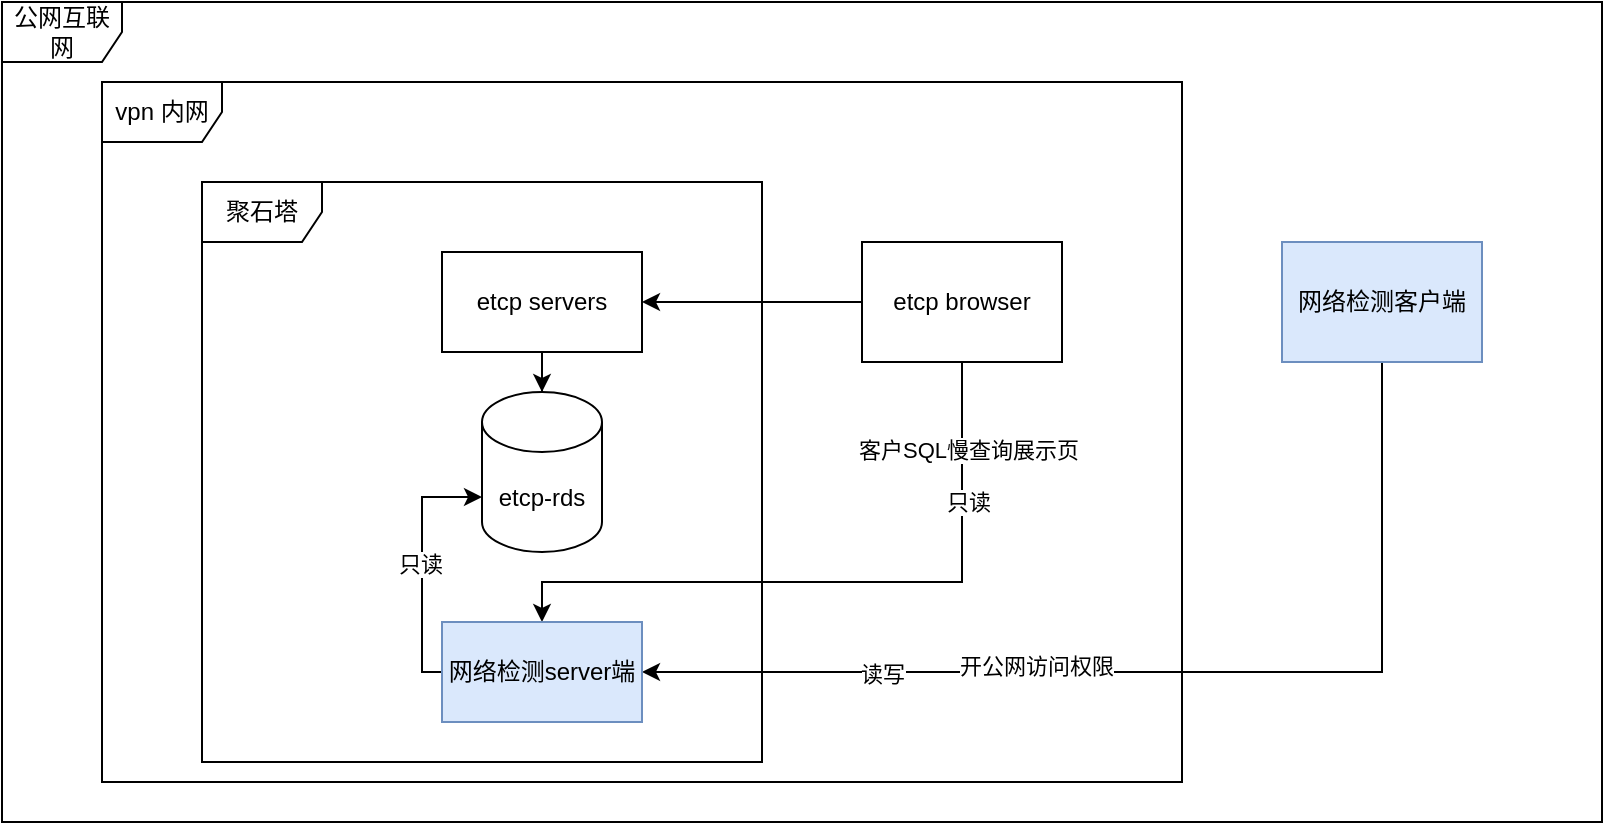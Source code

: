 <mxfile version="14.8.1" type="github">
  <diagram id="EyV2LPgXOLyQaalweFgL" name="第 1 页">
    <mxGraphModel dx="1422" dy="828" grid="1" gridSize="10" guides="1" tooltips="1" connect="1" arrows="1" fold="1" page="1" pageScale="1" pageWidth="827" pageHeight="1169" math="0" shadow="0">
      <root>
        <mxCell id="0" />
        <mxCell id="1" parent="0" />
        <mxCell id="nwsM43AYGJIqE1xGB35u-9" value="公网互联网" style="shape=umlFrame;whiteSpace=wrap;html=1;" vertex="1" parent="1">
          <mxGeometry x="10" y="20" width="800" height="410" as="geometry" />
        </mxCell>
        <mxCell id="nwsM43AYGJIqE1xGB35u-6" value="聚石塔" style="shape=umlFrame;whiteSpace=wrap;html=1;" vertex="1" parent="1">
          <mxGeometry x="110" y="110" width="280" height="290" as="geometry" />
        </mxCell>
        <mxCell id="nwsM43AYGJIqE1xGB35u-7" value="vpn 内网" style="shape=umlFrame;whiteSpace=wrap;html=1;" vertex="1" parent="1">
          <mxGeometry x="60" y="60" width="540" height="350" as="geometry" />
        </mxCell>
        <mxCell id="nwsM43AYGJIqE1xGB35u-10" style="edgeStyle=orthogonalEdgeStyle;rounded=0;orthogonalLoop=1;jettySize=auto;html=1;" edge="1" parent="1" source="nwsM43AYGJIqE1xGB35u-2" target="nwsM43AYGJIqE1xGB35u-3">
          <mxGeometry relative="1" as="geometry" />
        </mxCell>
        <mxCell id="nwsM43AYGJIqE1xGB35u-2" value="etcp servers" style="rounded=0;whiteSpace=wrap;html=1;" vertex="1" parent="1">
          <mxGeometry x="230" y="145" width="100" height="50" as="geometry" />
        </mxCell>
        <mxCell id="nwsM43AYGJIqE1xGB35u-3" value="etcp-rds" style="shape=cylinder3;whiteSpace=wrap;html=1;boundedLbl=1;backgroundOutline=1;size=15;" vertex="1" parent="1">
          <mxGeometry x="250" y="215" width="60" height="80" as="geometry" />
        </mxCell>
        <mxCell id="nwsM43AYGJIqE1xGB35u-11" style="edgeStyle=orthogonalEdgeStyle;rounded=0;orthogonalLoop=1;jettySize=auto;html=1;entryX=1;entryY=0.5;entryDx=0;entryDy=0;" edge="1" parent="1" source="nwsM43AYGJIqE1xGB35u-4" target="nwsM43AYGJIqE1xGB35u-2">
          <mxGeometry relative="1" as="geometry" />
        </mxCell>
        <mxCell id="nwsM43AYGJIqE1xGB35u-17" style="edgeStyle=orthogonalEdgeStyle;rounded=0;orthogonalLoop=1;jettySize=auto;html=1;entryX=0.5;entryY=0;entryDx=0;entryDy=0;" edge="1" parent="1" source="nwsM43AYGJIqE1xGB35u-4" target="nwsM43AYGJIqE1xGB35u-12">
          <mxGeometry relative="1" as="geometry">
            <Array as="points">
              <mxPoint x="490" y="310" />
              <mxPoint x="280" y="310" />
            </Array>
          </mxGeometry>
        </mxCell>
        <mxCell id="nwsM43AYGJIqE1xGB35u-18" value="客户SQL慢查询展示页" style="edgeLabel;html=1;align=center;verticalAlign=middle;resizable=0;points=[];" vertex="1" connectable="0" parent="nwsM43AYGJIqE1xGB35u-17">
          <mxGeometry x="-0.741" y="2" relative="1" as="geometry">
            <mxPoint x="1" as="offset" />
          </mxGeometry>
        </mxCell>
        <mxCell id="nwsM43AYGJIqE1xGB35u-23" value="只读" style="edgeLabel;html=1;align=center;verticalAlign=middle;resizable=0;points=[];" vertex="1" connectable="0" parent="nwsM43AYGJIqE1xGB35u-17">
          <mxGeometry x="-0.588" y="3" relative="1" as="geometry">
            <mxPoint as="offset" />
          </mxGeometry>
        </mxCell>
        <mxCell id="nwsM43AYGJIqE1xGB35u-4" value="etcp browser" style="rounded=0;whiteSpace=wrap;html=1;" vertex="1" parent="1">
          <mxGeometry x="440" y="140" width="100" height="60" as="geometry" />
        </mxCell>
        <mxCell id="nwsM43AYGJIqE1xGB35u-15" style="edgeStyle=orthogonalEdgeStyle;rounded=0;orthogonalLoop=1;jettySize=auto;html=1;entryX=1;entryY=0.5;entryDx=0;entryDy=0;" edge="1" parent="1" source="nwsM43AYGJIqE1xGB35u-8" target="nwsM43AYGJIqE1xGB35u-12">
          <mxGeometry relative="1" as="geometry">
            <Array as="points">
              <mxPoint x="700" y="355" />
            </Array>
          </mxGeometry>
        </mxCell>
        <mxCell id="nwsM43AYGJIqE1xGB35u-16" value="开公网访问权限" style="edgeLabel;html=1;align=center;verticalAlign=middle;resizable=0;points=[];" vertex="1" connectable="0" parent="nwsM43AYGJIqE1xGB35u-15">
          <mxGeometry x="0.249" y="-3" relative="1" as="geometry">
            <mxPoint as="offset" />
          </mxGeometry>
        </mxCell>
        <mxCell id="nwsM43AYGJIqE1xGB35u-22" value="读写" style="edgeLabel;html=1;align=center;verticalAlign=middle;resizable=0;points=[];" vertex="1" connectable="0" parent="nwsM43AYGJIqE1xGB35u-15">
          <mxGeometry x="0.543" y="1" relative="1" as="geometry">
            <mxPoint as="offset" />
          </mxGeometry>
        </mxCell>
        <mxCell id="nwsM43AYGJIqE1xGB35u-8" value="网络检测客户端" style="rounded=0;whiteSpace=wrap;html=1;fillColor=#dae8fc;strokeColor=#6c8ebf;" vertex="1" parent="1">
          <mxGeometry x="650" y="140" width="100" height="60" as="geometry" />
        </mxCell>
        <mxCell id="nwsM43AYGJIqE1xGB35u-19" style="edgeStyle=orthogonalEdgeStyle;rounded=0;orthogonalLoop=1;jettySize=auto;html=1;entryX=0;entryY=0;entryDx=0;entryDy=52.5;entryPerimeter=0;" edge="1" parent="1" source="nwsM43AYGJIqE1xGB35u-12" target="nwsM43AYGJIqE1xGB35u-3">
          <mxGeometry relative="1" as="geometry">
            <Array as="points">
              <mxPoint x="220" y="355" />
              <mxPoint x="220" y="268" />
            </Array>
          </mxGeometry>
        </mxCell>
        <mxCell id="nwsM43AYGJIqE1xGB35u-21" value="只读" style="edgeLabel;html=1;align=center;verticalAlign=middle;resizable=0;points=[];" vertex="1" connectable="0" parent="nwsM43AYGJIqE1xGB35u-19">
          <mxGeometry x="0.004" y="1" relative="1" as="geometry">
            <mxPoint as="offset" />
          </mxGeometry>
        </mxCell>
        <mxCell id="nwsM43AYGJIqE1xGB35u-12" value="网络检测server端" style="rounded=0;whiteSpace=wrap;html=1;fillColor=#dae8fc;strokeColor=#6c8ebf;" vertex="1" parent="1">
          <mxGeometry x="230" y="330" width="100" height="50" as="geometry" />
        </mxCell>
      </root>
    </mxGraphModel>
  </diagram>
</mxfile>
